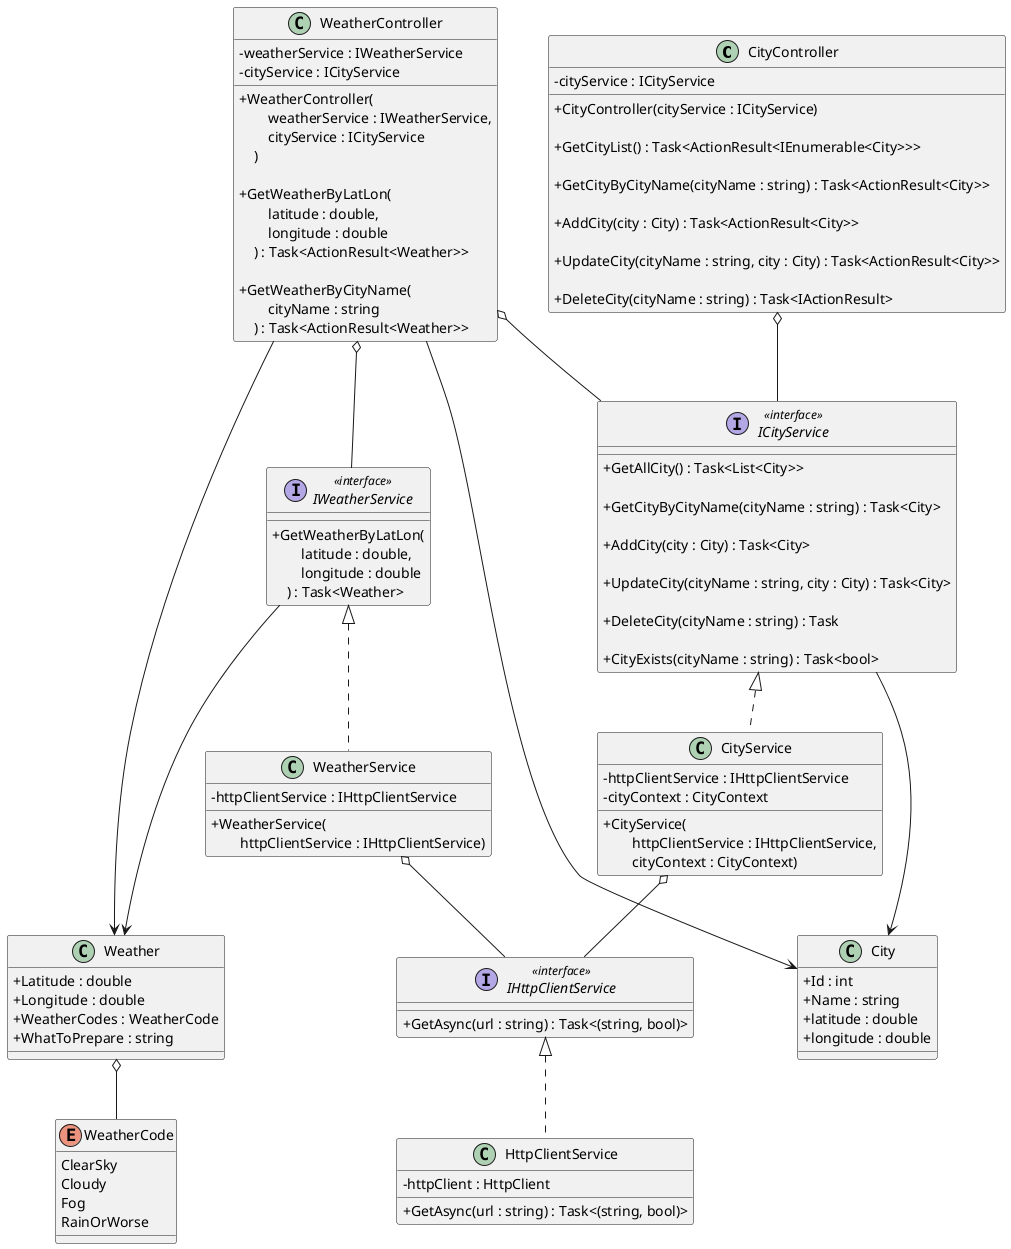 @startuml "WeatherAPI"
skinparam ClassAttributeIconSize 0

class CityController {
    - cityService : ICityService

    + CityController(cityService : ICityService)

    + GetCityList() : Task<ActionResult<IEnumerable<City>>>

    + GetCityByCityName(cityName : string) : Task<ActionResult<City>>

    + AddCity(city : City) : Task<ActionResult<City>>

    + UpdateCity(cityName : string, city : City) : Task<ActionResult<City>>

    + DeleteCity(cityName : string) : Task<IActionResult>
}

interface ICityService <<interface>> {
    + GetAllCity() : Task<List<City>>

    + GetCityByCityName(cityName : string) : Task<City>

    + AddCity(city : City) : Task<City>

    + UpdateCity(cityName : string, city : City) : Task<City>

    + DeleteCity(cityName : string) : Task

    + CityExists(cityName : string) : Task<bool>
}

class CityService {
    - httpClientService : IHttpClientService
    - cityContext : CityContext

    + CityService(\n\
        httpClientService : IHttpClientService,\n\
        cityContext : CityContext)
}

class City {
    + Id : int
    + Name : string
    + latitude : double
    + longitude : double
}

class WeatherController {
    - weatherService : IWeatherService
    - cityService : ICityService

    + WeatherController(\n\
        weatherService : IWeatherService,\n\
        cityService : ICityService\n\
    )

    + GetWeatherByLatLon(\n\
        latitude : double, \n\
        longitude : double\n\
    ) : Task<ActionResult<Weather>>

    + GetWeatherByCityName(\n\
        cityName : string\n\
    ) : Task<ActionResult<Weather>>
}

interface IWeatherService <<interface>> {
    + GetWeatherByLatLon(\n\
        latitude : double, \n\
        longitude : double\n\
    ) : Task<Weather>
}

class WeatherService {
    - httpClientService : IHttpClientService

    + WeatherService(\n\
        httpClientService : IHttpClientService)
}

class Weather {
    + Latitude : double
    + Longitude : double
    + WeatherCodes : WeatherCode
    + WhatToPrepare : string
}

Enum WeatherCode {
    ClearSky
    Cloudy
    Fog
    RainOrWorse
}

interface IHttpClientService <<interface>> {
    + GetAsync(url : string) : Task<(string, bool)>
}

class HttpClientService {
    - httpClient : HttpClient
	
	+ GetAsync(url : string) : Task<(string, bool)>
}

CityController o-- ICityService

ICityService <|.. CityService
ICityService ---> City
WeatherController ----> City

WeatherController o-- IWeatherService
WeatherController o-- ICityService

IWeatherService <|.. WeatherService

WeatherController ----> Weather
IWeatherService ---> Weather

Weather o-- WeatherCode

CityService o-- IHttpClientService
WeatherService o-- IHttpClientService

IHttpClientService <|.. HttpClientService

@enduml